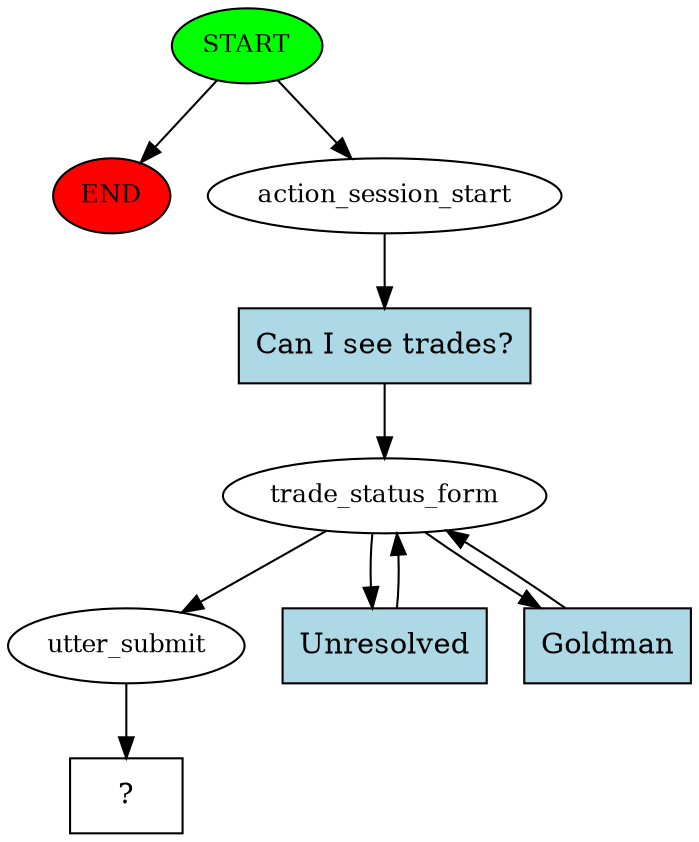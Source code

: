 digraph  {
0 [class="start active", fillcolor=green, fontsize=12, label=START, style=filled];
"-1" [class=end, fillcolor=red, fontsize=12, label=END, style=filled];
1 [class=active, fontsize=12, label=action_session_start];
2 [class=active, fontsize=12, label=trade_status_form];
6 [class=active, fontsize=12, label=utter_submit];
7 [class="intent dashed active", label="  ?  ", shape=rect];
8 [class="intent active", fillcolor=lightblue, label="Can I see trades?", shape=rect, style=filled];
9 [class="intent active", fillcolor=lightblue, label=Unresolved, shape=rect, style=filled];
10 [class="intent active", fillcolor=lightblue, label=Goldman, shape=rect, style=filled];
0 -> "-1"  [class="", key=NONE, label=""];
0 -> 1  [class=active, key=NONE, label=""];
1 -> 8  [class=active, key=0];
2 -> 6  [class=active, key=NONE, label=""];
2 -> 9  [class=active, key=0];
2 -> 10  [class=active, key=0];
6 -> 7  [class=active, key=NONE, label=""];
8 -> 2  [class=active, key=0];
9 -> 2  [class=active, key=0];
10 -> 2  [class=active, key=0];
}
